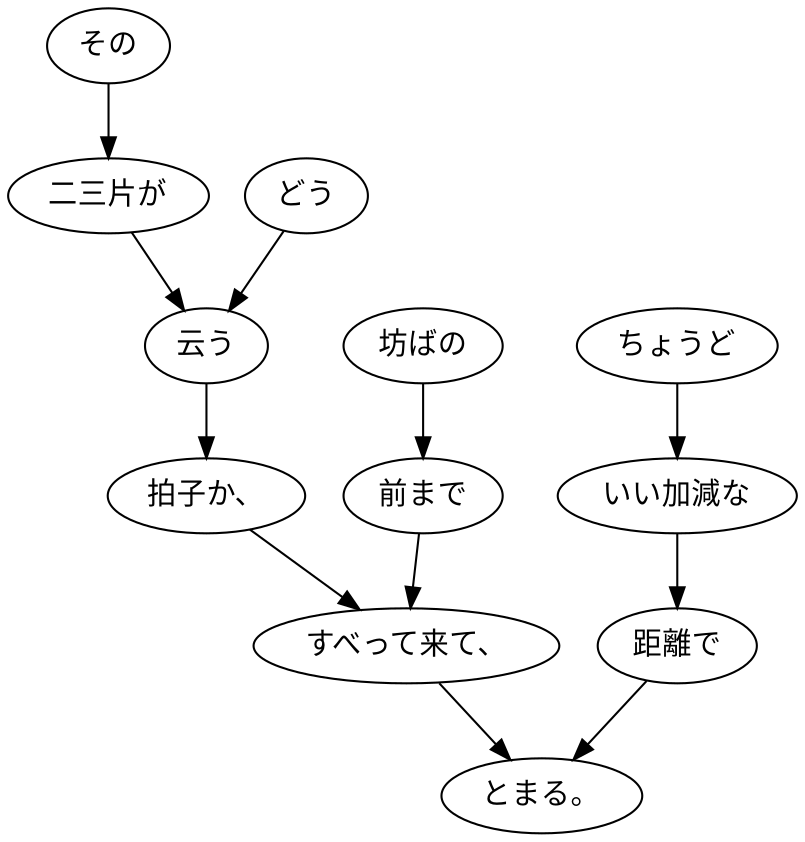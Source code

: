 digraph graph6656 {
	node0 [label="その"];
	node1 [label="二三片が"];
	node2 [label="どう"];
	node3 [label="云う"];
	node4 [label="拍子か、"];
	node5 [label="坊ばの"];
	node6 [label="前まで"];
	node7 [label="すべって来て、"];
	node8 [label="ちょうど"];
	node9 [label="いい加減な"];
	node10 [label="距離で"];
	node11 [label="とまる。"];
	node0 -> node1;
	node1 -> node3;
	node2 -> node3;
	node3 -> node4;
	node4 -> node7;
	node5 -> node6;
	node6 -> node7;
	node7 -> node11;
	node8 -> node9;
	node9 -> node10;
	node10 -> node11;
}
